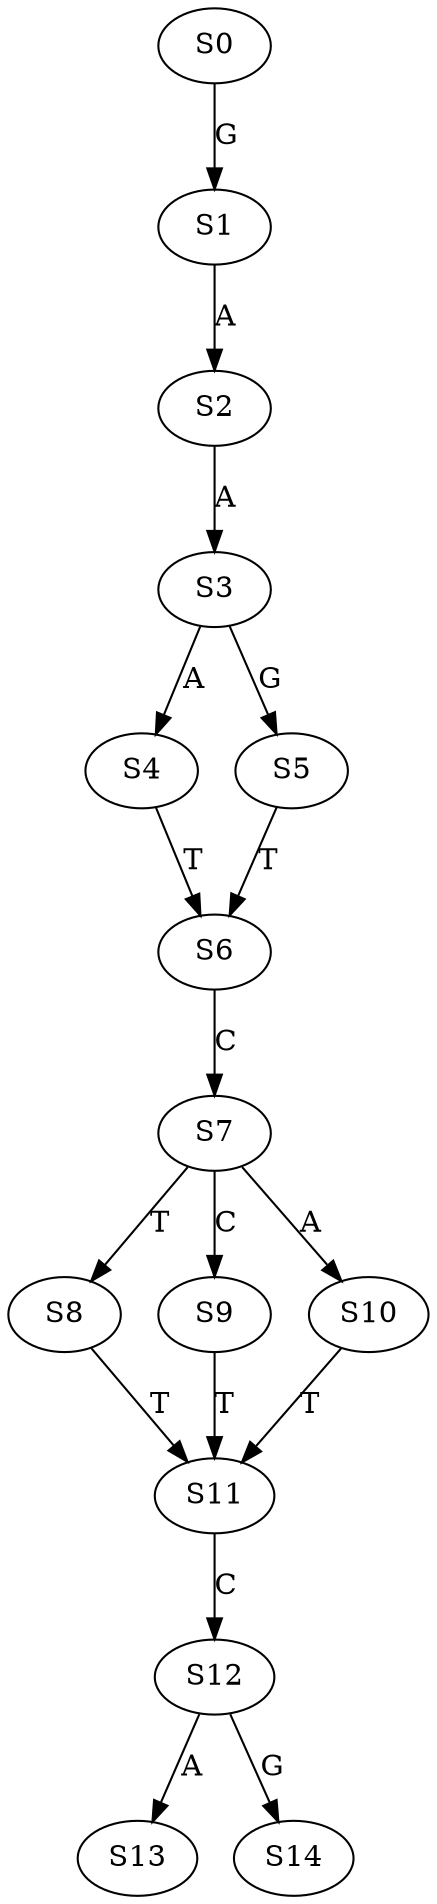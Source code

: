 strict digraph  {
	S0 -> S1 [ label = G ];
	S1 -> S2 [ label = A ];
	S2 -> S3 [ label = A ];
	S3 -> S4 [ label = A ];
	S3 -> S5 [ label = G ];
	S4 -> S6 [ label = T ];
	S5 -> S6 [ label = T ];
	S6 -> S7 [ label = C ];
	S7 -> S8 [ label = T ];
	S7 -> S9 [ label = C ];
	S7 -> S10 [ label = A ];
	S8 -> S11 [ label = T ];
	S9 -> S11 [ label = T ];
	S10 -> S11 [ label = T ];
	S11 -> S12 [ label = C ];
	S12 -> S13 [ label = A ];
	S12 -> S14 [ label = G ];
}

